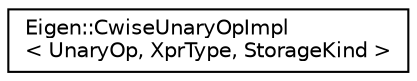 digraph "Graphical Class Hierarchy"
{
  edge [fontname="Helvetica",fontsize="10",labelfontname="Helvetica",labelfontsize="10"];
  node [fontname="Helvetica",fontsize="10",shape=record];
  rankdir="LR";
  Node1 [label="Eigen::CwiseUnaryOpImpl\l\< UnaryOp, XprType, StorageKind \>",height=0.2,width=0.4,color="black", fillcolor="white", style="filled",URL="$class_eigen_1_1_cwise_unary_op_impl.html"];
}
